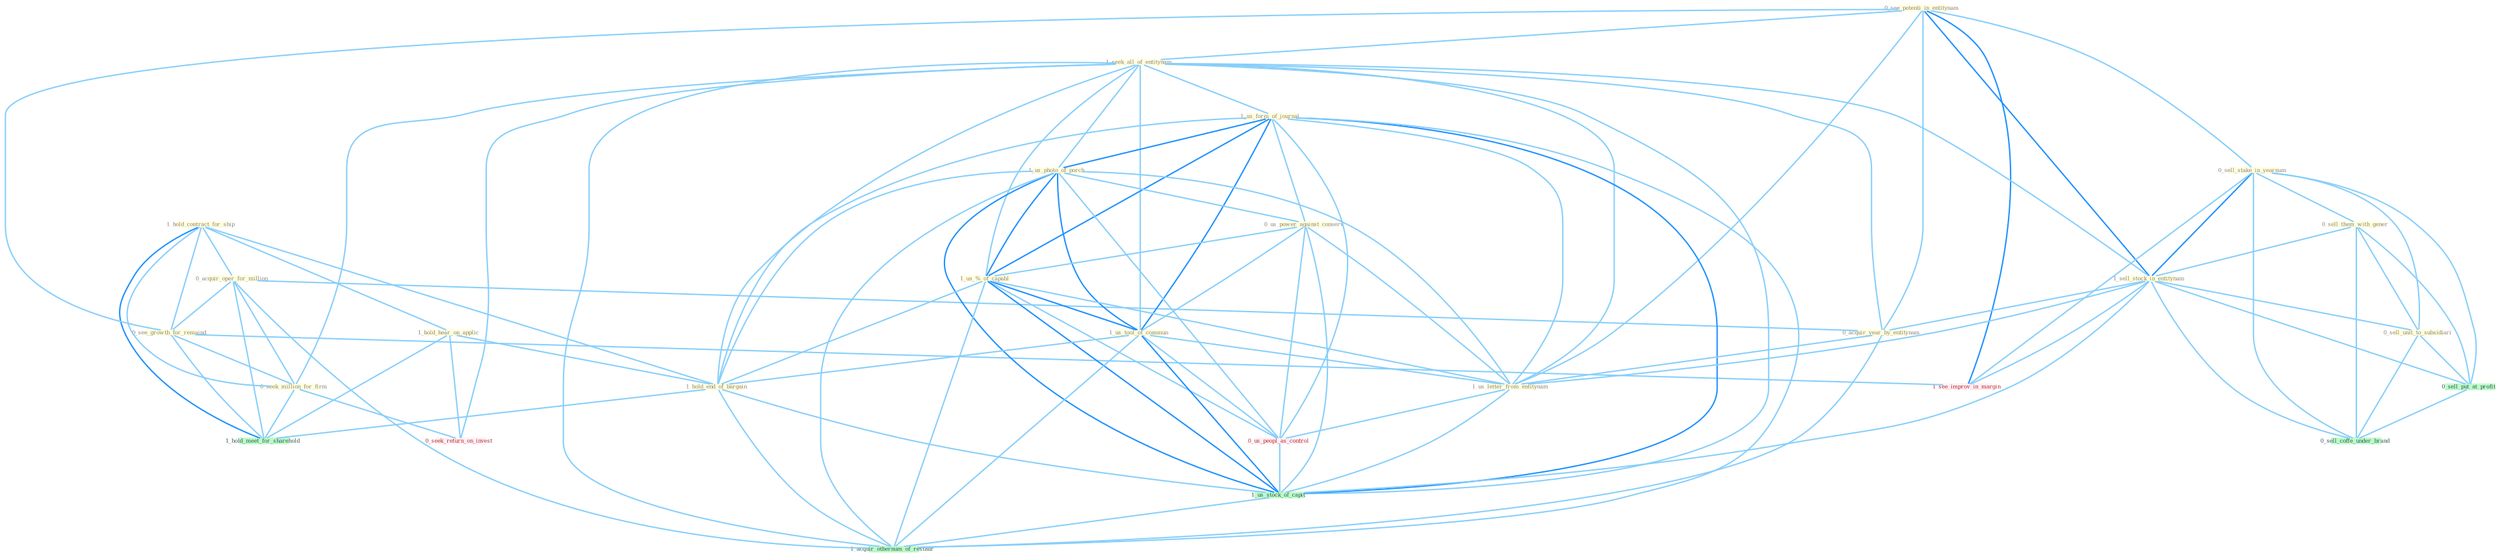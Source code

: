 Graph G{ 
    node
    [shape=polygon,style=filled,width=.5,height=.06,color="#BDFCC9",fixedsize=true,fontsize=4,
    fontcolor="#2f4f4f"];
    {node
    [color="#ffffe0", fontcolor="#8b7d6b"] "1_hold_contract_for_ship " "0_see_potenti_in_entitynam " "1_seek_all_of_entitynam " "1_hold_hear_on_applic " "0_acquir_oper_for_million " "0_see_growth_for_remaind " "0_sell_stake_in_yearnum " "1_us_form_of_journal " "1_us_photo_of_porch " "0_sell_them_with_gener " "0_us_power_against_conserv " "1_us_%_of_capabl " "1_us_tool_of_commun " "0_seek_million_for_firm " "1_sell_stock_in_entitynam " "1_hold_end_of_bargain " "0_acquir_year_by_entitynam " "1_us_letter_from_entitynam " "0_sell_unit_to_subsidiari "}
{node [color="#fff0f5", fontcolor="#b22222"] "0_us_peopl_as_control " "0_seek_return_on_invest " "1_see_improv_in_margin "}
edge [color="#B0E2FF"];

	"1_hold_contract_for_ship " -- "1_hold_hear_on_applic " [w="1", color="#87cefa" ];
	"1_hold_contract_for_ship " -- "0_acquir_oper_for_million " [w="1", color="#87cefa" ];
	"1_hold_contract_for_ship " -- "0_see_growth_for_remaind " [w="1", color="#87cefa" ];
	"1_hold_contract_for_ship " -- "0_seek_million_for_firm " [w="1", color="#87cefa" ];
	"1_hold_contract_for_ship " -- "1_hold_end_of_bargain " [w="1", color="#87cefa" ];
	"1_hold_contract_for_ship " -- "1_hold_meet_for_sharehold " [w="2", color="#1e90ff" , len=0.8];
	"0_see_potenti_in_entitynam " -- "1_seek_all_of_entitynam " [w="1", color="#87cefa" ];
	"0_see_potenti_in_entitynam " -- "0_see_growth_for_remaind " [w="1", color="#87cefa" ];
	"0_see_potenti_in_entitynam " -- "0_sell_stake_in_yearnum " [w="1", color="#87cefa" ];
	"0_see_potenti_in_entitynam " -- "1_sell_stock_in_entitynam " [w="2", color="#1e90ff" , len=0.8];
	"0_see_potenti_in_entitynam " -- "0_acquir_year_by_entitynam " [w="1", color="#87cefa" ];
	"0_see_potenti_in_entitynam " -- "1_us_letter_from_entitynam " [w="1", color="#87cefa" ];
	"0_see_potenti_in_entitynam " -- "1_see_improv_in_margin " [w="2", color="#1e90ff" , len=0.8];
	"1_seek_all_of_entitynam " -- "1_us_form_of_journal " [w="1", color="#87cefa" ];
	"1_seek_all_of_entitynam " -- "1_us_photo_of_porch " [w="1", color="#87cefa" ];
	"1_seek_all_of_entitynam " -- "1_us_%_of_capabl " [w="1", color="#87cefa" ];
	"1_seek_all_of_entitynam " -- "1_us_tool_of_commun " [w="1", color="#87cefa" ];
	"1_seek_all_of_entitynam " -- "0_seek_million_for_firm " [w="1", color="#87cefa" ];
	"1_seek_all_of_entitynam " -- "1_sell_stock_in_entitynam " [w="1", color="#87cefa" ];
	"1_seek_all_of_entitynam " -- "1_hold_end_of_bargain " [w="1", color="#87cefa" ];
	"1_seek_all_of_entitynam " -- "0_acquir_year_by_entitynam " [w="1", color="#87cefa" ];
	"1_seek_all_of_entitynam " -- "1_us_letter_from_entitynam " [w="1", color="#87cefa" ];
	"1_seek_all_of_entitynam " -- "0_seek_return_on_invest " [w="1", color="#87cefa" ];
	"1_seek_all_of_entitynam " -- "1_us_stock_of_capit " [w="1", color="#87cefa" ];
	"1_seek_all_of_entitynam " -- "1_acquir_othernum_of_restaur " [w="1", color="#87cefa" ];
	"1_hold_hear_on_applic " -- "1_hold_end_of_bargain " [w="1", color="#87cefa" ];
	"1_hold_hear_on_applic " -- "0_seek_return_on_invest " [w="1", color="#87cefa" ];
	"1_hold_hear_on_applic " -- "1_hold_meet_for_sharehold " [w="1", color="#87cefa" ];
	"0_acquir_oper_for_million " -- "0_see_growth_for_remaind " [w="1", color="#87cefa" ];
	"0_acquir_oper_for_million " -- "0_seek_million_for_firm " [w="1", color="#87cefa" ];
	"0_acquir_oper_for_million " -- "0_acquir_year_by_entitynam " [w="1", color="#87cefa" ];
	"0_acquir_oper_for_million " -- "1_hold_meet_for_sharehold " [w="1", color="#87cefa" ];
	"0_acquir_oper_for_million " -- "1_acquir_othernum_of_restaur " [w="1", color="#87cefa" ];
	"0_see_growth_for_remaind " -- "0_seek_million_for_firm " [w="1", color="#87cefa" ];
	"0_see_growth_for_remaind " -- "1_see_improv_in_margin " [w="1", color="#87cefa" ];
	"0_see_growth_for_remaind " -- "1_hold_meet_for_sharehold " [w="1", color="#87cefa" ];
	"0_sell_stake_in_yearnum " -- "0_sell_them_with_gener " [w="1", color="#87cefa" ];
	"0_sell_stake_in_yearnum " -- "1_sell_stock_in_entitynam " [w="2", color="#1e90ff" , len=0.8];
	"0_sell_stake_in_yearnum " -- "0_sell_unit_to_subsidiari " [w="1", color="#87cefa" ];
	"0_sell_stake_in_yearnum " -- "0_sell_put_at_profit " [w="1", color="#87cefa" ];
	"0_sell_stake_in_yearnum " -- "1_see_improv_in_margin " [w="1", color="#87cefa" ];
	"0_sell_stake_in_yearnum " -- "0_sell_coffe_under_brand " [w="1", color="#87cefa" ];
	"1_us_form_of_journal " -- "1_us_photo_of_porch " [w="2", color="#1e90ff" , len=0.8];
	"1_us_form_of_journal " -- "0_us_power_against_conserv " [w="1", color="#87cefa" ];
	"1_us_form_of_journal " -- "1_us_%_of_capabl " [w="2", color="#1e90ff" , len=0.8];
	"1_us_form_of_journal " -- "1_us_tool_of_commun " [w="2", color="#1e90ff" , len=0.8];
	"1_us_form_of_journal " -- "1_hold_end_of_bargain " [w="1", color="#87cefa" ];
	"1_us_form_of_journal " -- "1_us_letter_from_entitynam " [w="1", color="#87cefa" ];
	"1_us_form_of_journal " -- "0_us_peopl_as_control " [w="1", color="#87cefa" ];
	"1_us_form_of_journal " -- "1_us_stock_of_capit " [w="2", color="#1e90ff" , len=0.8];
	"1_us_form_of_journal " -- "1_acquir_othernum_of_restaur " [w="1", color="#87cefa" ];
	"1_us_photo_of_porch " -- "0_us_power_against_conserv " [w="1", color="#87cefa" ];
	"1_us_photo_of_porch " -- "1_us_%_of_capabl " [w="2", color="#1e90ff" , len=0.8];
	"1_us_photo_of_porch " -- "1_us_tool_of_commun " [w="2", color="#1e90ff" , len=0.8];
	"1_us_photo_of_porch " -- "1_hold_end_of_bargain " [w="1", color="#87cefa" ];
	"1_us_photo_of_porch " -- "1_us_letter_from_entitynam " [w="1", color="#87cefa" ];
	"1_us_photo_of_porch " -- "0_us_peopl_as_control " [w="1", color="#87cefa" ];
	"1_us_photo_of_porch " -- "1_us_stock_of_capit " [w="2", color="#1e90ff" , len=0.8];
	"1_us_photo_of_porch " -- "1_acquir_othernum_of_restaur " [w="1", color="#87cefa" ];
	"0_sell_them_with_gener " -- "1_sell_stock_in_entitynam " [w="1", color="#87cefa" ];
	"0_sell_them_with_gener " -- "0_sell_unit_to_subsidiari " [w="1", color="#87cefa" ];
	"0_sell_them_with_gener " -- "0_sell_put_at_profit " [w="1", color="#87cefa" ];
	"0_sell_them_with_gener " -- "0_sell_coffe_under_brand " [w="1", color="#87cefa" ];
	"0_us_power_against_conserv " -- "1_us_%_of_capabl " [w="1", color="#87cefa" ];
	"0_us_power_against_conserv " -- "1_us_tool_of_commun " [w="1", color="#87cefa" ];
	"0_us_power_against_conserv " -- "1_us_letter_from_entitynam " [w="1", color="#87cefa" ];
	"0_us_power_against_conserv " -- "0_us_peopl_as_control " [w="1", color="#87cefa" ];
	"0_us_power_against_conserv " -- "1_us_stock_of_capit " [w="1", color="#87cefa" ];
	"1_us_%_of_capabl " -- "1_us_tool_of_commun " [w="2", color="#1e90ff" , len=0.8];
	"1_us_%_of_capabl " -- "1_hold_end_of_bargain " [w="1", color="#87cefa" ];
	"1_us_%_of_capabl " -- "1_us_letter_from_entitynam " [w="1", color="#87cefa" ];
	"1_us_%_of_capabl " -- "0_us_peopl_as_control " [w="1", color="#87cefa" ];
	"1_us_%_of_capabl " -- "1_us_stock_of_capit " [w="2", color="#1e90ff" , len=0.8];
	"1_us_%_of_capabl " -- "1_acquir_othernum_of_restaur " [w="1", color="#87cefa" ];
	"1_us_tool_of_commun " -- "1_hold_end_of_bargain " [w="1", color="#87cefa" ];
	"1_us_tool_of_commun " -- "1_us_letter_from_entitynam " [w="1", color="#87cefa" ];
	"1_us_tool_of_commun " -- "0_us_peopl_as_control " [w="1", color="#87cefa" ];
	"1_us_tool_of_commun " -- "1_us_stock_of_capit " [w="2", color="#1e90ff" , len=0.8];
	"1_us_tool_of_commun " -- "1_acquir_othernum_of_restaur " [w="1", color="#87cefa" ];
	"0_seek_million_for_firm " -- "0_seek_return_on_invest " [w="1", color="#87cefa" ];
	"0_seek_million_for_firm " -- "1_hold_meet_for_sharehold " [w="1", color="#87cefa" ];
	"1_sell_stock_in_entitynam " -- "0_acquir_year_by_entitynam " [w="1", color="#87cefa" ];
	"1_sell_stock_in_entitynam " -- "1_us_letter_from_entitynam " [w="1", color="#87cefa" ];
	"1_sell_stock_in_entitynam " -- "0_sell_unit_to_subsidiari " [w="1", color="#87cefa" ];
	"1_sell_stock_in_entitynam " -- "0_sell_put_at_profit " [w="1", color="#87cefa" ];
	"1_sell_stock_in_entitynam " -- "1_us_stock_of_capit " [w="1", color="#87cefa" ];
	"1_sell_stock_in_entitynam " -- "1_see_improv_in_margin " [w="1", color="#87cefa" ];
	"1_sell_stock_in_entitynam " -- "0_sell_coffe_under_brand " [w="1", color="#87cefa" ];
	"1_hold_end_of_bargain " -- "1_us_stock_of_capit " [w="1", color="#87cefa" ];
	"1_hold_end_of_bargain " -- "1_hold_meet_for_sharehold " [w="1", color="#87cefa" ];
	"1_hold_end_of_bargain " -- "1_acquir_othernum_of_restaur " [w="1", color="#87cefa" ];
	"0_acquir_year_by_entitynam " -- "1_us_letter_from_entitynam " [w="1", color="#87cefa" ];
	"0_acquir_year_by_entitynam " -- "1_acquir_othernum_of_restaur " [w="1", color="#87cefa" ];
	"1_us_letter_from_entitynam " -- "0_us_peopl_as_control " [w="1", color="#87cefa" ];
	"1_us_letter_from_entitynam " -- "1_us_stock_of_capit " [w="1", color="#87cefa" ];
	"0_sell_unit_to_subsidiari " -- "0_sell_put_at_profit " [w="1", color="#87cefa" ];
	"0_sell_unit_to_subsidiari " -- "0_sell_coffe_under_brand " [w="1", color="#87cefa" ];
	"0_us_peopl_as_control " -- "1_us_stock_of_capit " [w="1", color="#87cefa" ];
	"0_sell_put_at_profit " -- "0_sell_coffe_under_brand " [w="1", color="#87cefa" ];
	"1_us_stock_of_capit " -- "1_acquir_othernum_of_restaur " [w="1", color="#87cefa" ];
}